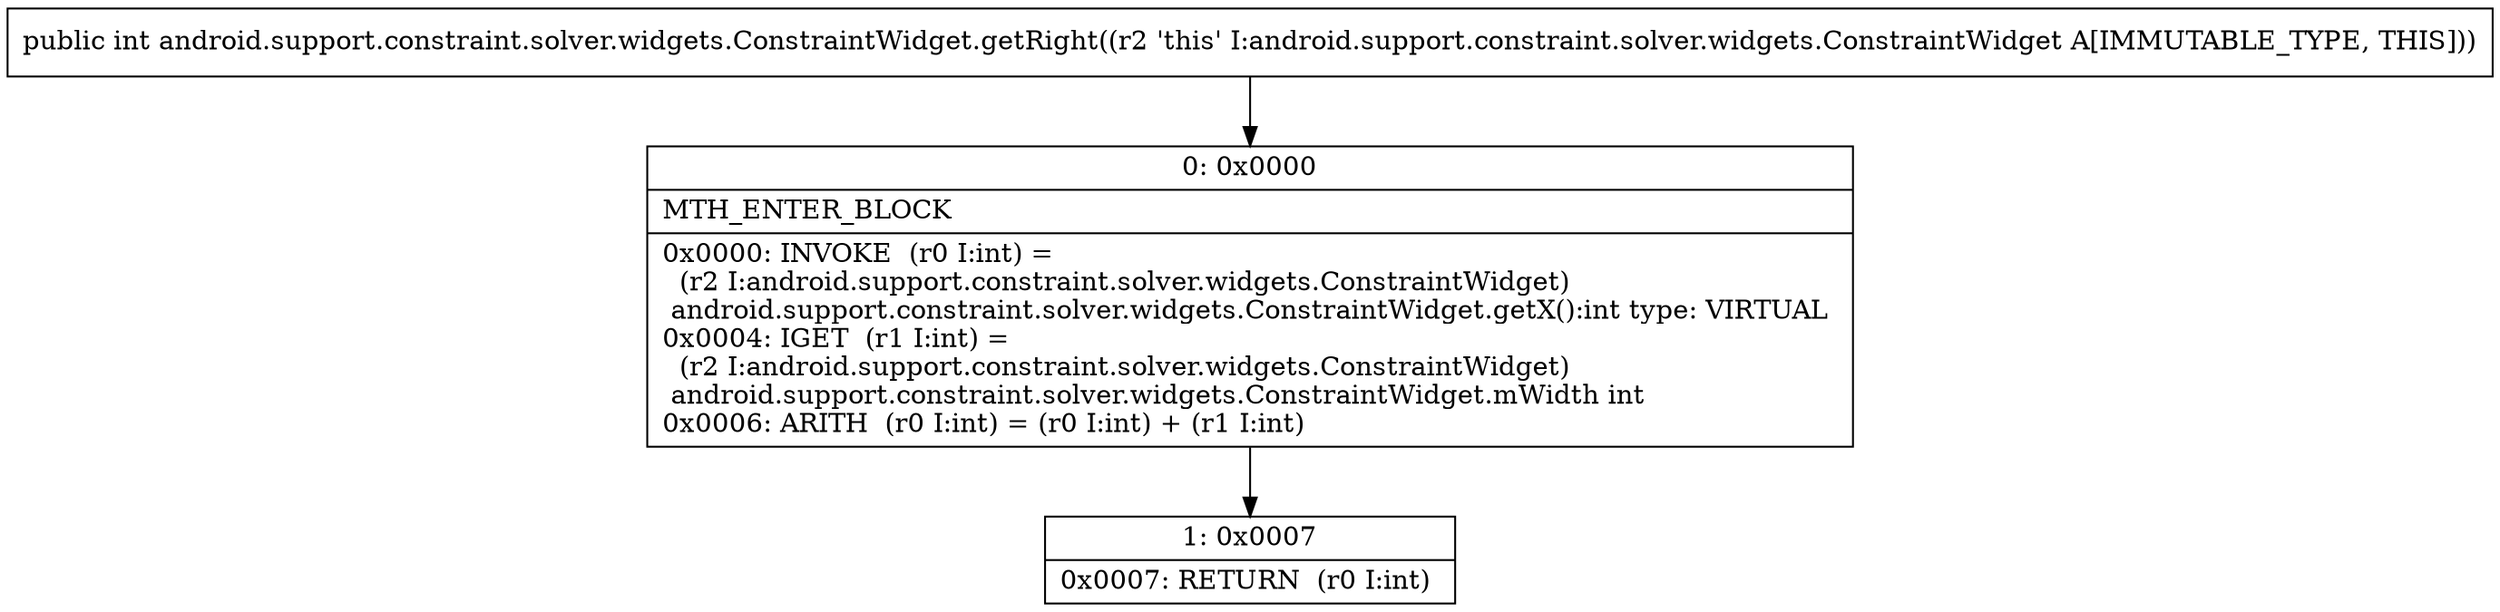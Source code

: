 digraph "CFG forandroid.support.constraint.solver.widgets.ConstraintWidget.getRight()I" {
Node_0 [shape=record,label="{0\:\ 0x0000|MTH_ENTER_BLOCK\l|0x0000: INVOKE  (r0 I:int) = \l  (r2 I:android.support.constraint.solver.widgets.ConstraintWidget)\l android.support.constraint.solver.widgets.ConstraintWidget.getX():int type: VIRTUAL \l0x0004: IGET  (r1 I:int) = \l  (r2 I:android.support.constraint.solver.widgets.ConstraintWidget)\l android.support.constraint.solver.widgets.ConstraintWidget.mWidth int \l0x0006: ARITH  (r0 I:int) = (r0 I:int) + (r1 I:int) \l}"];
Node_1 [shape=record,label="{1\:\ 0x0007|0x0007: RETURN  (r0 I:int) \l}"];
MethodNode[shape=record,label="{public int android.support.constraint.solver.widgets.ConstraintWidget.getRight((r2 'this' I:android.support.constraint.solver.widgets.ConstraintWidget A[IMMUTABLE_TYPE, THIS])) }"];
MethodNode -> Node_0;
Node_0 -> Node_1;
}

